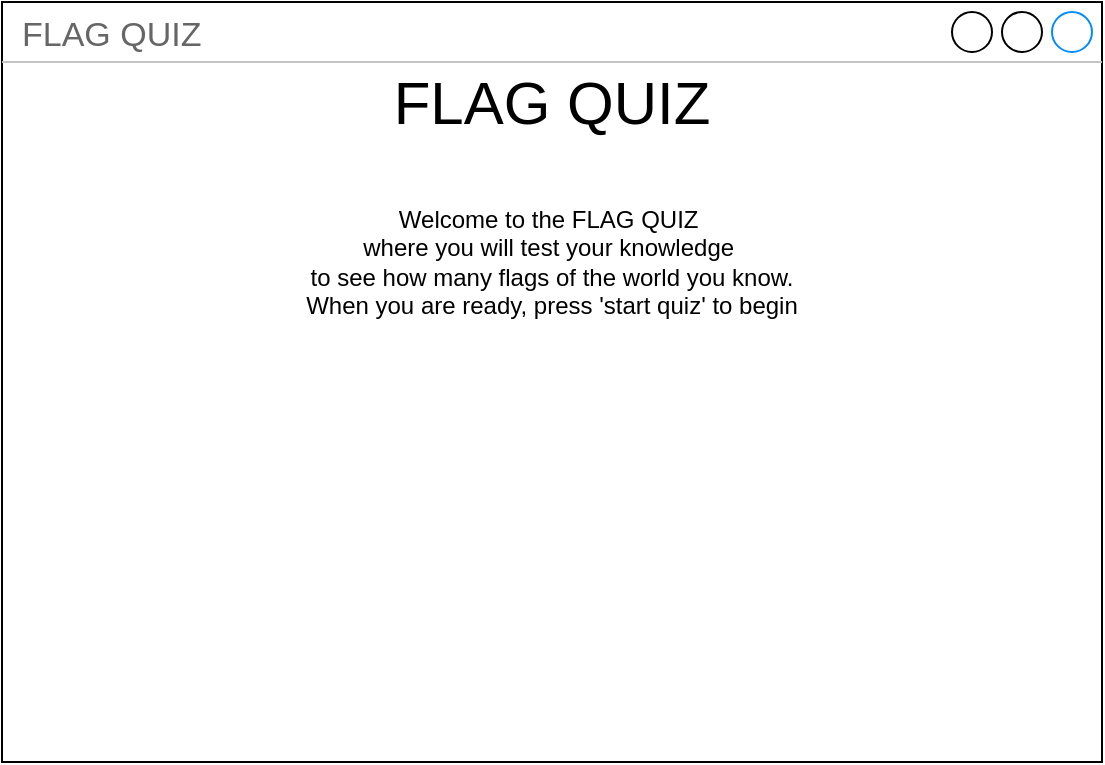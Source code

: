 <mxfile version="13.1.14" type="github"><diagram id="ELy54gUj_svtiCcX6ysn" name="Page-1"><mxGraphModel dx="1422" dy="794" grid="1" gridSize="10" guides="1" tooltips="1" connect="1" arrows="1" fold="1" page="1" pageScale="1" pageWidth="850" pageHeight="1100" math="0" shadow="0"><root><mxCell id="0"/><mxCell id="1" parent="0"/><mxCell id="o51UQ4ruDfI7ettPkzVz-5" value="FLAG QUIZ" style="strokeWidth=1;shadow=0;dashed=0;align=center;html=1;shape=mxgraph.mockup.containers.window;align=left;verticalAlign=top;spacingLeft=8;strokeColor2=#008cff;strokeColor3=#c4c4c4;fontColor=#666666;mainText=;fontSize=17;labelBackgroundColor=none;" vertex="1" parent="1"><mxGeometry x="150" y="120" width="550" height="380" as="geometry"/></mxCell><mxCell id="o51UQ4ruDfI7ettPkzVz-6" value="FLAG QUIZ" style="text;html=1;strokeColor=none;fillColor=none;align=center;verticalAlign=middle;whiteSpace=wrap;rounded=0;fontSize=30;" vertex="1" parent="1"><mxGeometry x="295" y="160" width="260" height="20" as="geometry"/></mxCell><mxCell id="o51UQ4ruDfI7ettPkzVz-9" value="Welcome to the FLAG QUIZ&amp;nbsp;&lt;br&gt;where you will test your knowledge&amp;nbsp;&lt;br&gt;to see how many flags of the world you know.&lt;br&gt;When you are ready, press 'start quiz' to begin" style="text;html=1;strokeColor=none;fillColor=none;align=center;verticalAlign=middle;whiteSpace=wrap;rounded=0;fontSize=12;" vertex="1" parent="1"><mxGeometry x="150" y="200" width="550" height="100" as="geometry"/></mxCell></root></mxGraphModel></diagram></mxfile>